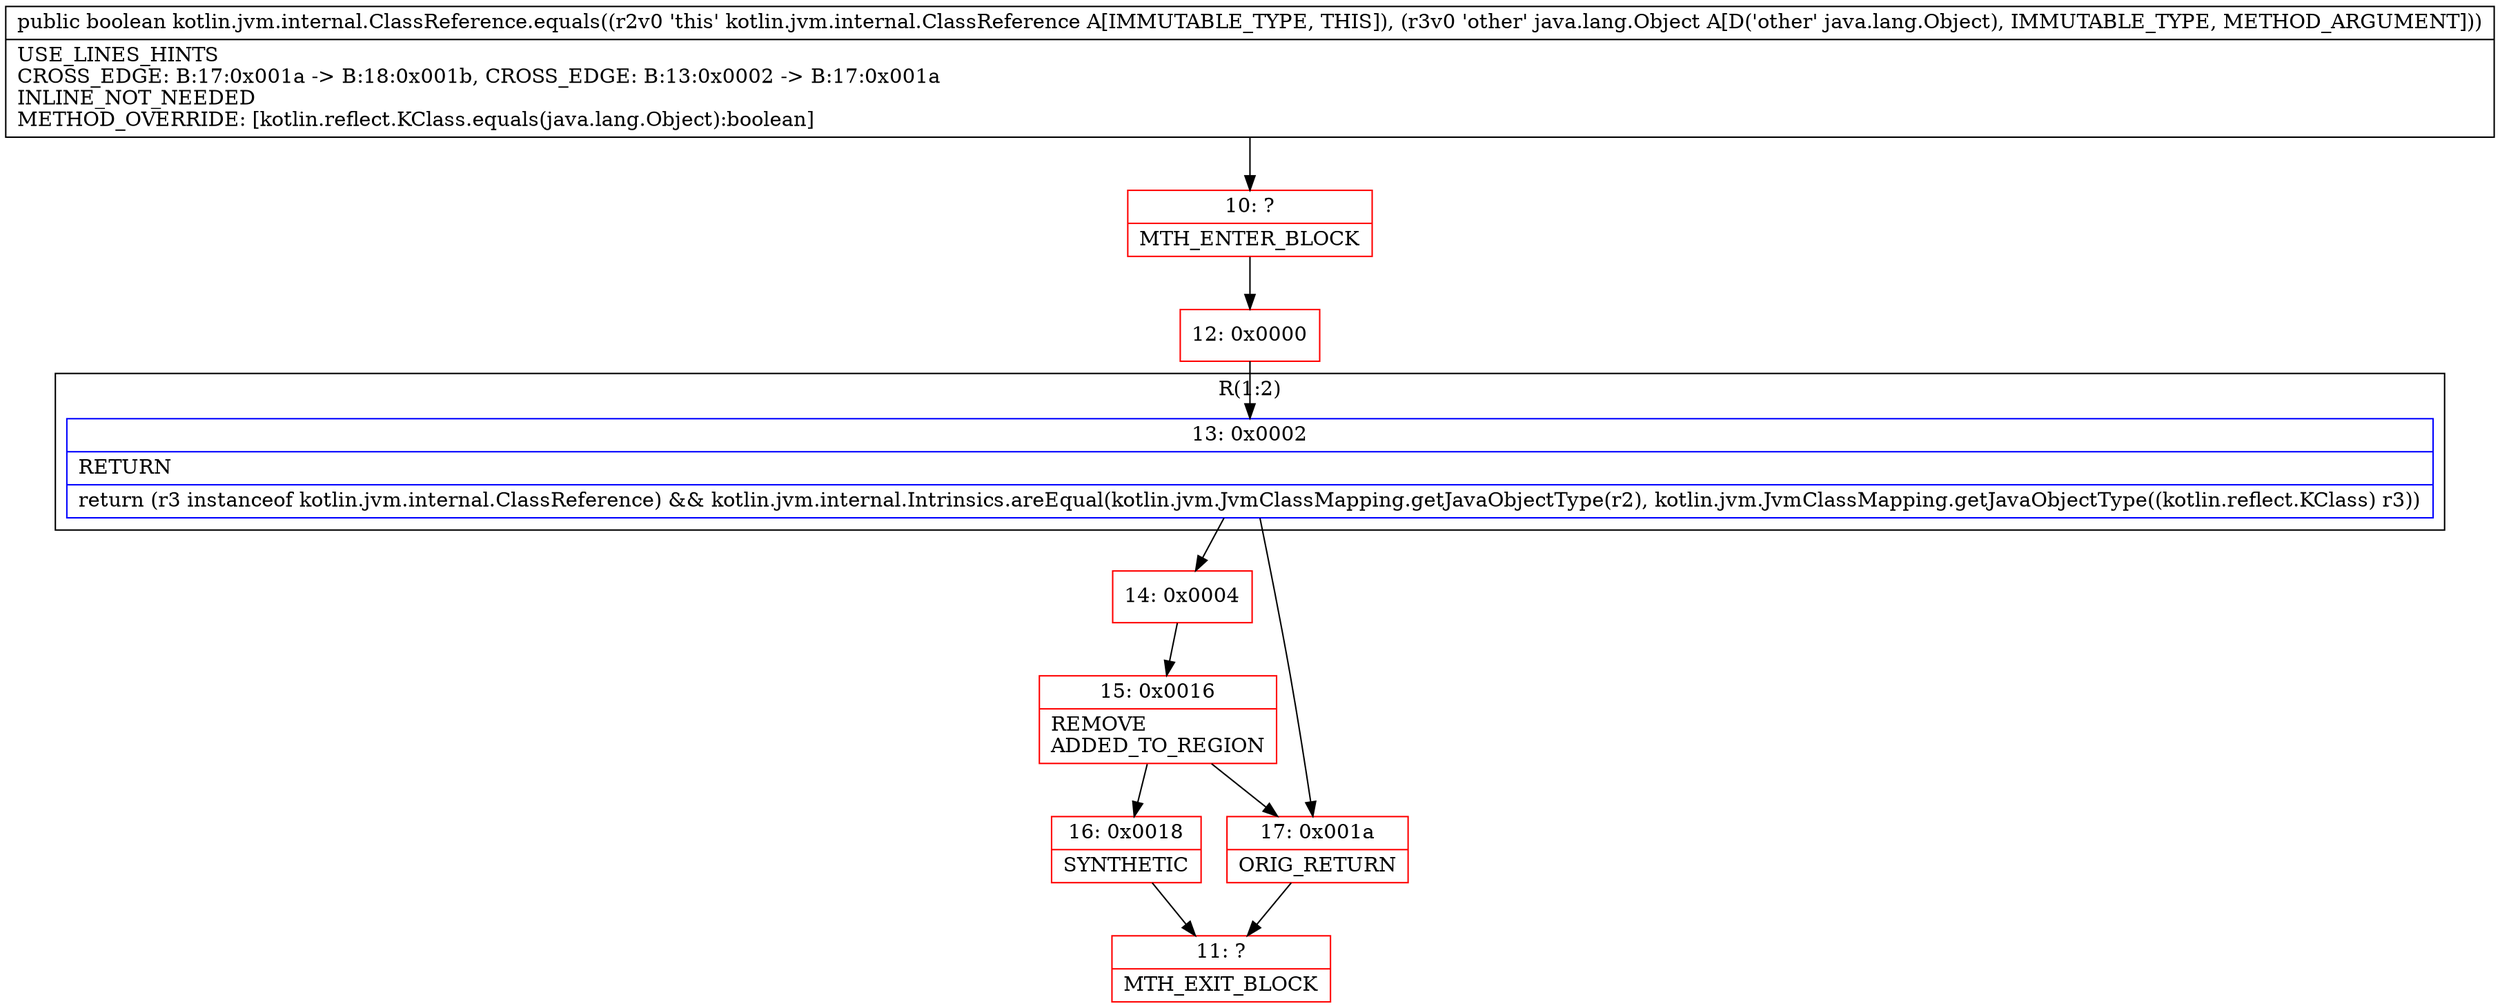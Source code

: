 digraph "CFG forkotlin.jvm.internal.ClassReference.equals(Ljava\/lang\/Object;)Z" {
subgraph cluster_Region_234818574 {
label = "R(1:2)";
node [shape=record,color=blue];
Node_13 [shape=record,label="{13\:\ 0x0002|RETURN\l|return (r3 instanceof kotlin.jvm.internal.ClassReference) && kotlin.jvm.internal.Intrinsics.areEqual(kotlin.jvm.JvmClassMapping.getJavaObjectType(r2), kotlin.jvm.JvmClassMapping.getJavaObjectType((kotlin.reflect.KClass) r3))\l}"];
}
Node_10 [shape=record,color=red,label="{10\:\ ?|MTH_ENTER_BLOCK\l}"];
Node_12 [shape=record,color=red,label="{12\:\ 0x0000}"];
Node_14 [shape=record,color=red,label="{14\:\ 0x0004}"];
Node_15 [shape=record,color=red,label="{15\:\ 0x0016|REMOVE\lADDED_TO_REGION\l}"];
Node_16 [shape=record,color=red,label="{16\:\ 0x0018|SYNTHETIC\l}"];
Node_11 [shape=record,color=red,label="{11\:\ ?|MTH_EXIT_BLOCK\l}"];
Node_17 [shape=record,color=red,label="{17\:\ 0x001a|ORIG_RETURN\l}"];
MethodNode[shape=record,label="{public boolean kotlin.jvm.internal.ClassReference.equals((r2v0 'this' kotlin.jvm.internal.ClassReference A[IMMUTABLE_TYPE, THIS]), (r3v0 'other' java.lang.Object A[D('other' java.lang.Object), IMMUTABLE_TYPE, METHOD_ARGUMENT]))  | USE_LINES_HINTS\lCROSS_EDGE: B:17:0x001a \-\> B:18:0x001b, CROSS_EDGE: B:13:0x0002 \-\> B:17:0x001a\lINLINE_NOT_NEEDED\lMETHOD_OVERRIDE: [kotlin.reflect.KClass.equals(java.lang.Object):boolean]\l}"];
MethodNode -> Node_10;Node_13 -> Node_14;
Node_13 -> Node_17;
Node_10 -> Node_12;
Node_12 -> Node_13;
Node_14 -> Node_15;
Node_15 -> Node_16;
Node_15 -> Node_17;
Node_16 -> Node_11;
Node_17 -> Node_11;
}

